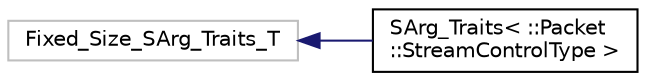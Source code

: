 digraph "Graphical Class Hierarchy"
{
 // INTERACTIVE_SVG=YES
  edge [fontname="Helvetica",fontsize="10",labelfontname="Helvetica",labelfontsize="10"];
  node [fontname="Helvetica",fontsize="10",shape=record];
  rankdir="LR";
  Node1 [label="Fixed_Size_SArg_Traits_T",height=0.2,width=0.4,color="grey75", fillcolor="white", style="filled"];
  Node1 -> Node2 [dir="back",color="midnightblue",fontsize="10",style="solid",fontname="Helvetica"];
  Node2 [label="SArg_Traits\< ::Packet\l::StreamControlType \>",height=0.2,width=0.4,color="black", fillcolor="white", style="filled",URL="$class_t_a_o_1_1_s_arg___traits_3_01_1_1_packet_1_1_stream_control_type_01_4.html"];
}
